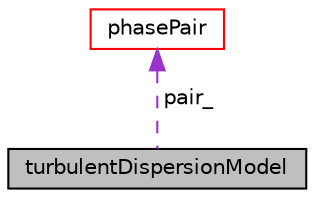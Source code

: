 digraph "turbulentDispersionModel"
{
  bgcolor="transparent";
  edge [fontname="Helvetica",fontsize="10",labelfontname="Helvetica",labelfontsize="10"];
  node [fontname="Helvetica",fontsize="10",shape=record];
  Node1 [label="turbulentDispersionModel",height=0.2,width=0.4,color="black", fillcolor="grey75", style="filled", fontcolor="black"];
  Node2 -> Node1 [dir="back",color="darkorchid3",fontsize="10",style="dashed",label=" pair_" ,fontname="Helvetica"];
  Node2 [label="phasePair",height=0.2,width=0.4,color="red",URL="$a00171.html"];
}
